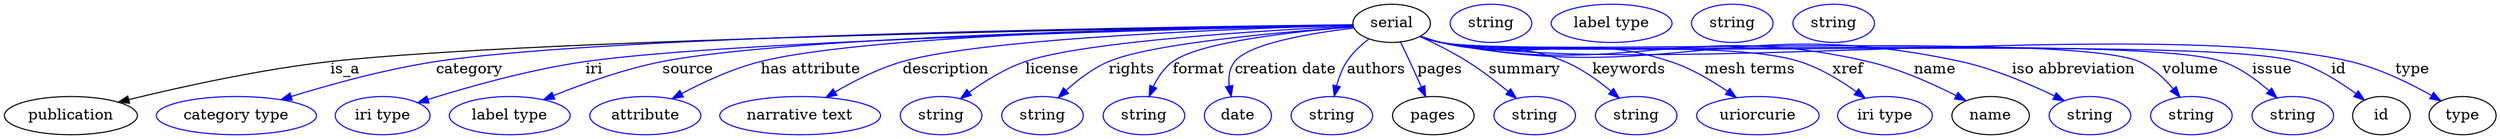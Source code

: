 digraph {
	graph [bb="0,0,1954,123"];
	node [label="\N"];
	serial	 [height=0.5,
		label=serial,
		pos="1073,105",
		width=0.83048];
	publication	 [height=0.5,
		pos="50.046,18",
		width=1.3902];
	serial -> publication	 [label=is_a,
		lp="266.05,61.5",
		pos="e,87.721,30.029 1042.7,104.4 913.99,101.72 411.77,90.109 255.05,69 200.15,61.606 138.66,45.183 97.479,32.959"];
	category	 [color=blue,
		height=0.5,
		label="category type",
		pos="177.05,18",
		width=1.6249];
	serial -> category	 [color=blue,
		label=category,
		lp="363.55,61.5",
		pos="e,213.28,32.263 1043.1,104.54 923.21,102.56 478.5,93.644 340.05,69 299.57,61.795 255.12,47.434 222.88,35.782",
		style=solid];
	iri	 [color=blue,
		height=0.5,
		label="iri type",
		pos="290.05,18",
		width=1.011];
	serial -> iri	 [color=blue,
		label=iri,
		lp="461.55,61.5",
		pos="e,318.1,29.503 1043.1,104.1 935.82,100.74 570.35,88.122 455.05,69 400.9,60.02 388.11,53.356 336.05,36 333.3,35.085 330.48,34.098 \
327.65,33.074",
		style=solid];
	source	 [color=blue,
		height=0.5,
		label="label type",
		pos="390.05,18",
		width=1.2638];
	serial -> source	 [color=blue,
		label=source,
		lp="537.05,61.5",
		pos="e,418.43,32.207 1043.1,104.28 942.94,101.68 620.26,91.707 519.05,69 487.17,61.848 452.85,47.953 427.63,36.471",
		style=solid];
	"has attribute"	 [color=blue,
		height=0.5,
		label=attribute,
		pos="494.05,18",
		width=1.1193];
	serial -> "has attribute"	 [color=blue,
		label="has attribute",
		lp="629.55,61.5",
		pos="e,517.3,32.924 1043.1,104.25 952.34,101.75 680.9,92.437 596.05,69 571.33,62.174 545.52,49.205 526.05,38.054",
		style=solid];
	description	 [color=blue,
		height=0.5,
		label="narrative text",
		pos="610.05,18",
		width=1.6068];
	serial -> description	 [color=blue,
		label=description,
		lp="731.55,61.5",
		pos="e,633.14,34.512 1043,103.69 966.35,100.09 764.74,88.959 701.05,69 680.19,62.466 658.78,50.763 641.97,40.213",
		style=solid];
	license	 [color=blue,
		height=0.5,
		label=string,
		pos="716.05,18",
		width=0.84854];
	serial -> license	 [color=blue,
		label=license,
		lp="815.05,61.5",
		pos="e,733.89,32.652 1043.3,102.78 981.48,97.898 841.06,85.348 796.05,69 776.63,61.949 757.04,49.57 742.11,38.774",
		style=solid];
	rights	 [color=blue,
		height=0.5,
		label=string,
		pos="795.05,18",
		width=0.84854];
	serial -> rights	 [color=blue,
		label=rights,
		lp="879.55,61.5",
		pos="e,811.24,33.426 1043.4,101.61 993.67,95.635 895.88,82.591 864.05,69 847.64,61.994 831.48,50.381 818.93,40.005",
		style=solid];
	format	 [color=blue,
		height=0.5,
		label=string,
		pos="874.05,18",
		width=0.84854];
	serial -> format	 [color=blue,
		label=format,
		lp="933.55,61.5",
		pos="e,883.68,35.22 1043.9,100.71 1004.4,94.494 936.28,82.276 915.05,69 904.87,62.636 896.11,52.838 889.33,43.524",
		style=solid];
	"creation date"	 [color=blue,
		height=0.5,
		label=date,
		pos="950.05,18",
		width=0.75];
	serial -> "creation date"	 [color=blue,
		label="creation date",
		lp="999.05,61.5",
		pos="e,950.84,36.121 1044.8,98.861 1016.4,92.15 975.23,80.775 964.05,69 958.18,62.822 954.72,54.42 952.7,46.219",
		style=solid];
	authors	 [color=blue,
		height=0.5,
		label=string,
		pos="1026,18",
		width=0.84854];
	serial -> authors	 [color=blue,
		label=authors,
		lp="1064,61.5",
		pos="e,1030.8,36.104 1058.2,88.997 1053.2,83.036 1048,76.009 1044,69 1040,61.816 1036.7,53.576 1034,45.844",
		style=solid];
	pages	 [height=0.5,
		pos="1105,18",
		width=0.84854];
	serial -> pages	 [color=blue,
		label=pages,
		lp="1106.5,61.5",
		pos="e,1098.5,35.878 1079.5,87.394 1084,75.328 1089.9,59.083 1095,45.344",
		style=solid];
	summary	 [color=blue,
		height=0.5,
		label=string,
		pos="1184,18",
		width=0.84854];
	serial -> summary	 [color=blue,
		label=summary,
		lp="1171,61.5",
		pos="e,1167.8,33.296 1093.6,91.901 1103.6,85.313 1115.7,77.037 1126,69 1137.7,59.972 1150,49.289 1160.3,40.039",
		style=solid];
	keywords	 [color=blue,
		height=0.5,
		label=string,
		pos="1263,18",
		width=0.84854];
	serial -> keywords	 [color=blue,
		label=keywords,
		lp="1250.5,61.5",
		pos="e,1248.2,33.805 1096,93.032 1100.9,90.8 1106.1,88.653 1111,87 1149.8,74.173 1164.2,86.481 1201,69 1215.6,62.079 1229.7,50.974 1240.8,\
40.892",
		style=solid];
	"mesh terms"	 [color=blue,
		height=0.5,
		label=uriorcurie,
		pos="1357,18",
		width=1.2638];
	serial -> "mesh terms"	 [color=blue,
		label="mesh terms",
		lp="1343,61.5",
		pos="e,1338.2,34.506 1095.5,92.858 1100.5,90.582 1105.8,88.461 1111,87 1184.2,66.447 1209.6,94.929 1281,69 1298.7,62.578 1316.3,51.185 \
1330.1,40.793",
		style=solid];
	xref	 [color=blue,
		height=0.5,
		label="iri type",
		pos="1457,18",
		width=1.011];
	serial -> xref	 [color=blue,
		label=xref,
		lp="1420,61.5",
		pos="e,1438.9,33.757 1095.4,92.706 1100.4,90.439 1105.8,88.361 1111,87 1226.6,56.92 1265.8,106.9 1379,69 1397.9,62.688 1416.6,50.685 \
1431,39.908",
		style=solid];
	name	 [height=0.5,
		pos="1542,18",
		width=0.84854];
	serial -> name	 [color=blue,
		label=name,
		lp="1490.5,61.5",
		pos="e,1520.9,31.161 1095.4,92.661 1100.4,90.396 1105.8,88.331 1111,87 1250.8,51.468 1295.3,104.7 1435,69 1462.5,61.989 1491.3,47.775 \
1512.2,36.13",
		style=solid];
	"iso abbreviation"	 [color=blue,
		height=0.5,
		label=string,
		pos="1621,18",
		width=0.84854];
	serial -> "iso abbreviation"	 [color=blue,
		label="iso abbreviation",
		lp="1596,61.5",
		pos="e,1599.4,31.002 1095.4,92.619 1100.4,90.358 1105.8,88.304 1111,87 1283.3,44.162 1337.5,110.75 1510,69 1538.6,62.091 1568.7,47.73 \
1590.4,36.002",
		style=solid];
	volume	 [color=blue,
		height=0.5,
		label=string,
		pos="1700,18",
		width=0.84854];
	serial -> volume	 [color=blue,
		label=volume,
		lp="1688,61.5",
		pos="e,1687.3,34.648 1095,92.758 1100.1,90.426 1105.7,88.308 1111,87 1168.6,73.026 1589.2,91.322 1644,69 1658,63.316 1670.7,52.48 1680.5,\
42.254",
		style=solid];
	issue	 [color=blue,
		height=0.5,
		label=string,
		pos="1779,18",
		width=0.84854];
	serial -> issue	 [color=blue,
		label=issue,
		lp="1753,61.5",
		pos="e,1764.2,33.961 1095,92.742 1100.1,90.412 1105.7,88.298 1111,87 1241.2,55.689 1587,114.12 1713,69 1729.3,63.169 1744.8,51.678 1756.6,\
41.077",
		style=solid];
	id	 [height=0.5,
		pos="1855,18",
		width=0.75];
	serial -> id	 [color=blue,
		label=id,
		lp="1808.5,61.5",
		pos="e,1838,32.062 1095,92.732 1100.1,90.402 1105.6,88.291 1111,87 1253.7,52.863 1630.3,110.46 1771,69 1792.4,62.695 1813.9,49.522 1829.8,\
38.144",
		style=solid];
	type	 [height=0.5,
		pos="1927,18",
		width=0.75];
	serial -> type	 [color=blue,
		label=type,
		lp="1874,61.5",
		pos="e,1907.1,30.524 1095,92.725 1100.1,90.395 1105.6,88.286 1111,87 1263.9,50.572 1664.8,104.07 1818,69 1846.8,62.422 1877,47.599 1898.3,\
35.62",
		style=solid];
	publication_pages	 [color=blue,
		height=0.5,
		label=string,
		pos="1151,105",
		width=0.84854];
	publication_name	 [color=blue,
		height=0.5,
		label="label type",
		pos="1245,105",
		width=1.2638];
	serial_id	 [color=blue,
		height=0.5,
		label=string,
		pos="1339,105",
		width=0.84854];
	serial_type	 [color=blue,
		height=0.5,
		label=string,
		pos="1418,105",
		width=0.84854];
}
